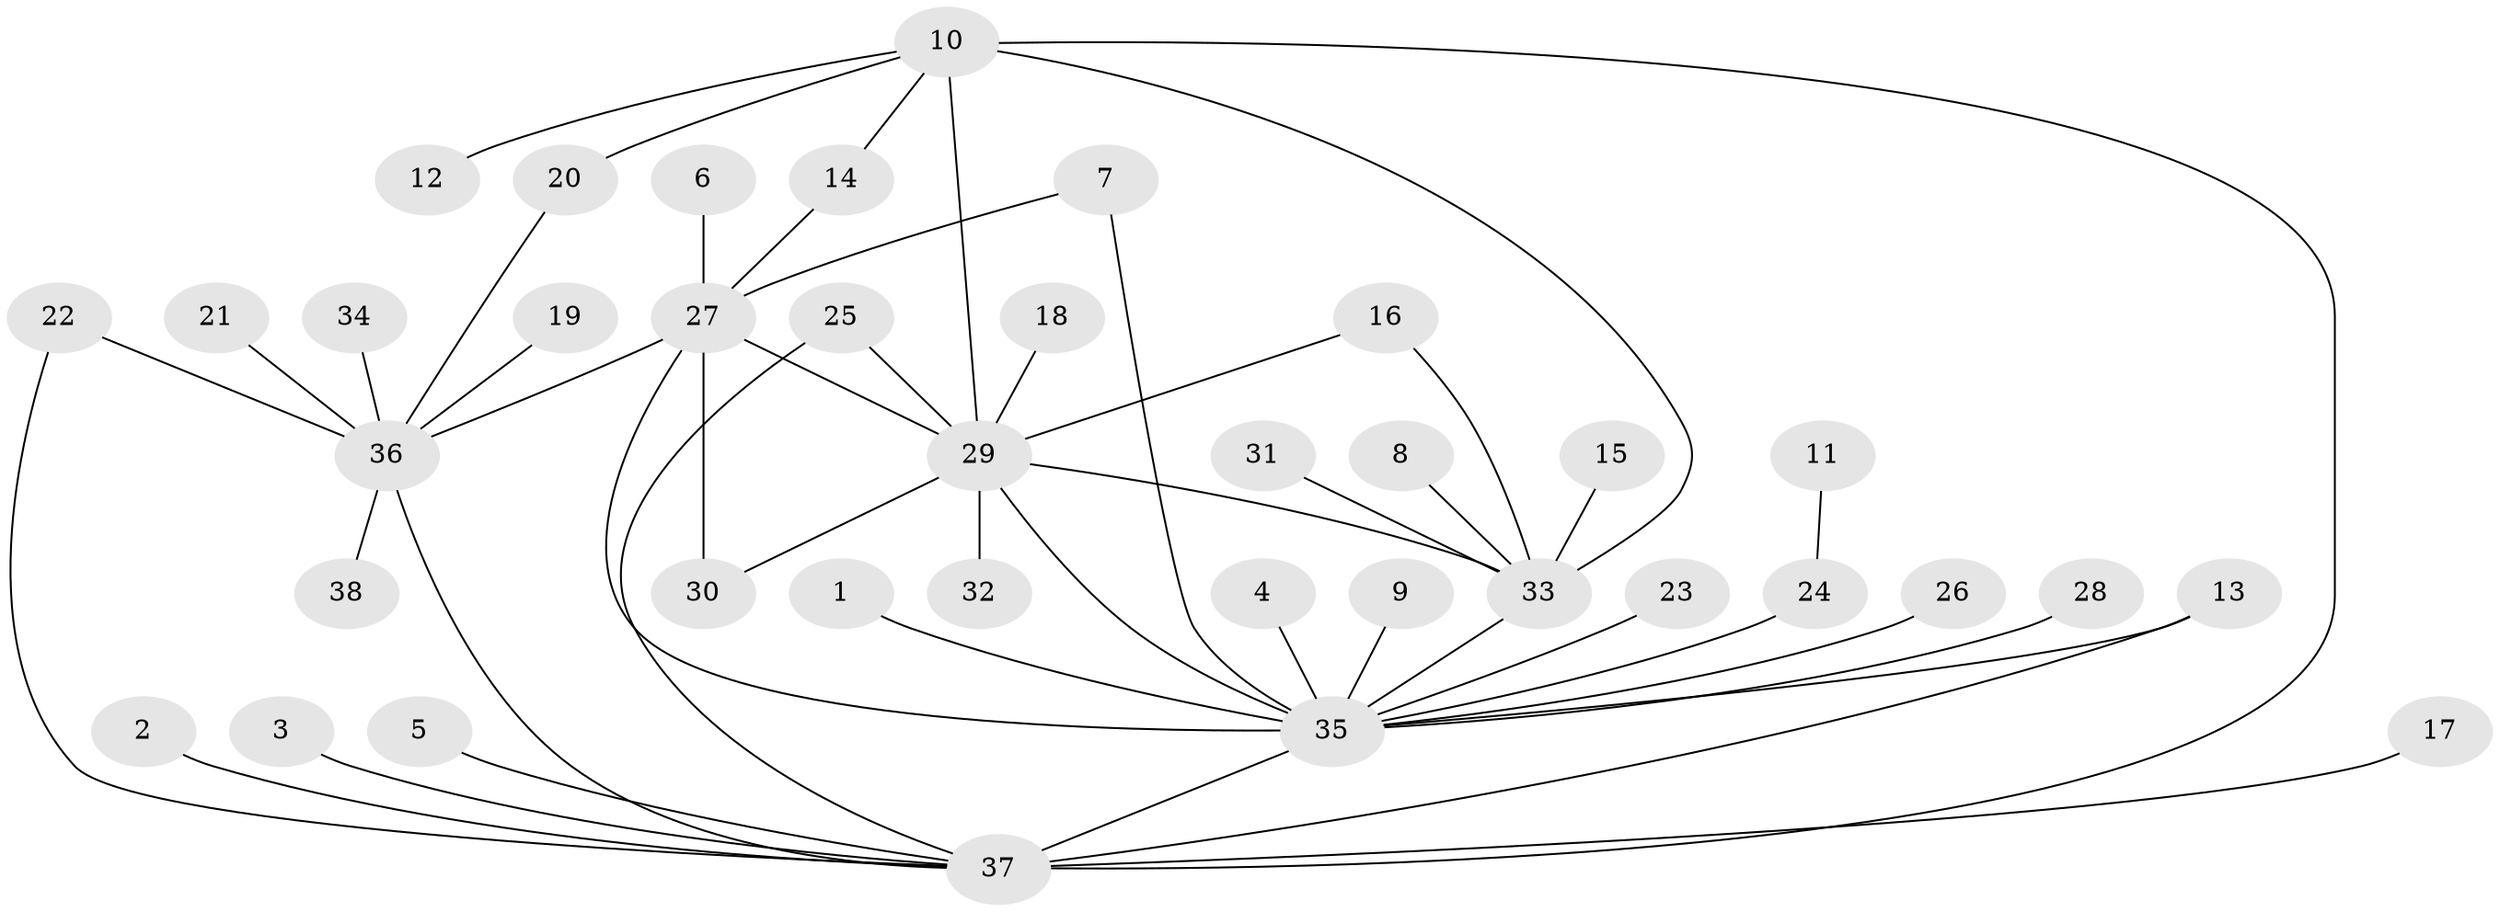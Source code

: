 // original degree distribution, {1: 0.5131578947368421, 16: 0.013157894736842105, 5: 0.039473684210526314, 9: 0.02631578947368421, 10: 0.02631578947368421, 4: 0.02631578947368421, 2: 0.2631578947368421, 6: 0.013157894736842105, 3: 0.06578947368421052, 7: 0.013157894736842105}
// Generated by graph-tools (version 1.1) at 2025/50/03/09/25 03:50:01]
// undirected, 38 vertices, 50 edges
graph export_dot {
graph [start="1"]
  node [color=gray90,style=filled];
  1;
  2;
  3;
  4;
  5;
  6;
  7;
  8;
  9;
  10;
  11;
  12;
  13;
  14;
  15;
  16;
  17;
  18;
  19;
  20;
  21;
  22;
  23;
  24;
  25;
  26;
  27;
  28;
  29;
  30;
  31;
  32;
  33;
  34;
  35;
  36;
  37;
  38;
  1 -- 35 [weight=1.0];
  2 -- 37 [weight=1.0];
  3 -- 37 [weight=1.0];
  4 -- 35 [weight=1.0];
  5 -- 37 [weight=1.0];
  6 -- 27 [weight=1.0];
  7 -- 27 [weight=1.0];
  7 -- 35 [weight=1.0];
  8 -- 33 [weight=1.0];
  9 -- 35 [weight=1.0];
  10 -- 12 [weight=1.0];
  10 -- 14 [weight=1.0];
  10 -- 20 [weight=1.0];
  10 -- 29 [weight=1.0];
  10 -- 33 [weight=1.0];
  10 -- 37 [weight=2.0];
  11 -- 24 [weight=1.0];
  13 -- 35 [weight=1.0];
  13 -- 37 [weight=1.0];
  14 -- 27 [weight=1.0];
  15 -- 33 [weight=1.0];
  16 -- 29 [weight=1.0];
  16 -- 33 [weight=1.0];
  17 -- 37 [weight=1.0];
  18 -- 29 [weight=1.0];
  19 -- 36 [weight=1.0];
  20 -- 36 [weight=1.0];
  21 -- 36 [weight=1.0];
  22 -- 36 [weight=1.0];
  22 -- 37 [weight=1.0];
  23 -- 35 [weight=1.0];
  24 -- 35 [weight=1.0];
  25 -- 29 [weight=1.0];
  25 -- 37 [weight=1.0];
  26 -- 35 [weight=1.0];
  27 -- 29 [weight=1.0];
  27 -- 30 [weight=1.0];
  27 -- 35 [weight=1.0];
  27 -- 36 [weight=1.0];
  28 -- 35 [weight=1.0];
  29 -- 30 [weight=1.0];
  29 -- 32 [weight=1.0];
  29 -- 33 [weight=1.0];
  29 -- 35 [weight=1.0];
  31 -- 33 [weight=1.0];
  33 -- 35 [weight=1.0];
  34 -- 36 [weight=1.0];
  35 -- 37 [weight=2.0];
  36 -- 37 [weight=1.0];
  36 -- 38 [weight=1.0];
}
